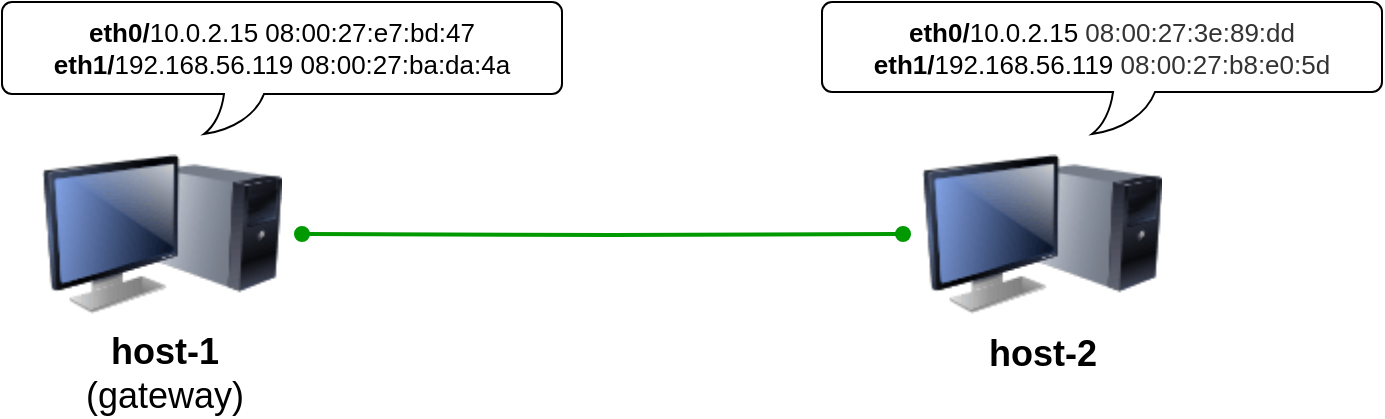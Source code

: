 <mxfile version="13.10.2" type="device"><diagram id="kPHraCtXazQWKMeJAMS2" name="Page-1"><mxGraphModel dx="1002" dy="683" grid="0" gridSize="10" guides="1" tooltips="1" connect="1" arrows="1" fold="1" page="0" pageScale="1" pageWidth="827" pageHeight="1169" math="0" shadow="0"><root><mxCell id="0"/><mxCell id="1" parent="0"/><mxCell id="DMtKzLRmnwSfRlUs5DSK-7" style="edgeStyle=orthogonalEdgeStyle;rounded=0;orthogonalLoop=1;jettySize=auto;html=1;startArrow=oval;startFill=1;endArrow=oval;endFill=1;strokeWidth=2;strokeColor=#009900;entryX=-0.079;entryY=0.5;entryDx=0;entryDy=0;entryPerimeter=0;" parent="1" target="DMtKzLRmnwSfRlUs5DSK-2" edge="1"><mxGeometry relative="1" as="geometry"><mxPoint x="210" y="220" as="sourcePoint"/></mxGeometry></mxCell><mxCell id="DMtKzLRmnwSfRlUs5DSK-1" value="" style="image;html=1;image=img/lib/clip_art/computers/Monitor_Tower_128x128.png" parent="1" vertex="1"><mxGeometry x="80" y="160" width="120" height="120" as="geometry"/></mxCell><mxCell id="DMtKzLRmnwSfRlUs5DSK-2" value="" style="image;html=1;image=img/lib/clip_art/computers/Monitor_Tower_128x128.png" parent="1" vertex="1"><mxGeometry x="520" y="160" width="120" height="120" as="geometry"/></mxCell><mxCell id="DMtKzLRmnwSfRlUs5DSK-3" value="&lt;font style=&quot;font-size: 18px&quot;&gt;&lt;b&gt;host-1&lt;/b&gt;&lt;br&gt;(gateway)&lt;br&gt;&lt;/font&gt;" style="text;html=1;align=center;verticalAlign=middle;resizable=0;points=[];autosize=1;" parent="1" vertex="1"><mxGeometry x="96" y="272" width="89" height="36" as="geometry"/></mxCell><mxCell id="DMtKzLRmnwSfRlUs5DSK-4" value="&lt;font style=&quot;font-size: 18px&quot;&gt;&lt;b&gt;host-2&lt;/b&gt;&lt;br&gt;&lt;/font&gt;" style="text;html=1;align=center;verticalAlign=middle;resizable=0;points=[];autosize=1;" parent="1" vertex="1"><mxGeometry x="548" y="270" width="64" height="20" as="geometry"/></mxCell><mxCell id="DMtKzLRmnwSfRlUs5DSK-5" value="&lt;font style=&quot;font-size: 13px&quot;&gt;&lt;b&gt;eth0/&lt;/b&gt;10.0.2.15 08:00:27:e7:bd:47&lt;br&gt;&lt;b&gt;eth1/&lt;/b&gt;192.168.56.119 08:00:27:ba:da:4a&lt;br&gt;&lt;/font&gt;" style="whiteSpace=wrap;html=1;shape=mxgraph.basic.roundRectCallout;dx=121;dy=20;size=5;boundedLbl=1;" parent="1" vertex="1"><mxGeometry x="60" y="104" width="280" height="66" as="geometry"/></mxCell><mxCell id="xDgMrZCsUM9ra0ZQPOwG-2" value="&lt;font&gt;&lt;b style=&quot;font-size: 13px&quot;&gt;eth0/&lt;/b&gt;&lt;span style=&quot;font-size: 13px&quot;&gt;10.0.2.15&amp;nbsp;&lt;/span&gt;&lt;span style=&quot;color: rgb(51 , 51 , 51)&quot;&gt;&lt;font style=&quot;font-size: 13px&quot;&gt;08:00:27:3e:89:dd&lt;/font&gt;&lt;/span&gt;&lt;br&gt;&lt;b style=&quot;font-size: 13px&quot;&gt;eth1/&lt;/b&gt;&lt;span style=&quot;font-size: 13px&quot;&gt;192.168.56.119&amp;nbsp;&lt;/span&gt;&lt;span style=&quot;color: rgb(51 , 51 , 51)&quot;&gt;&lt;font style=&quot;font-size: 13px&quot;&gt;08:00:27:b8:e0:5d&lt;/font&gt;&lt;/span&gt;&lt;br&gt;&lt;/font&gt;" style="whiteSpace=wrap;html=1;shape=mxgraph.basic.roundRectCallout;dx=156;dy=21;size=5;boundedLbl=1;" vertex="1" parent="1"><mxGeometry x="470" y="104" width="280" height="66" as="geometry"/></mxCell></root></mxGraphModel></diagram></mxfile>